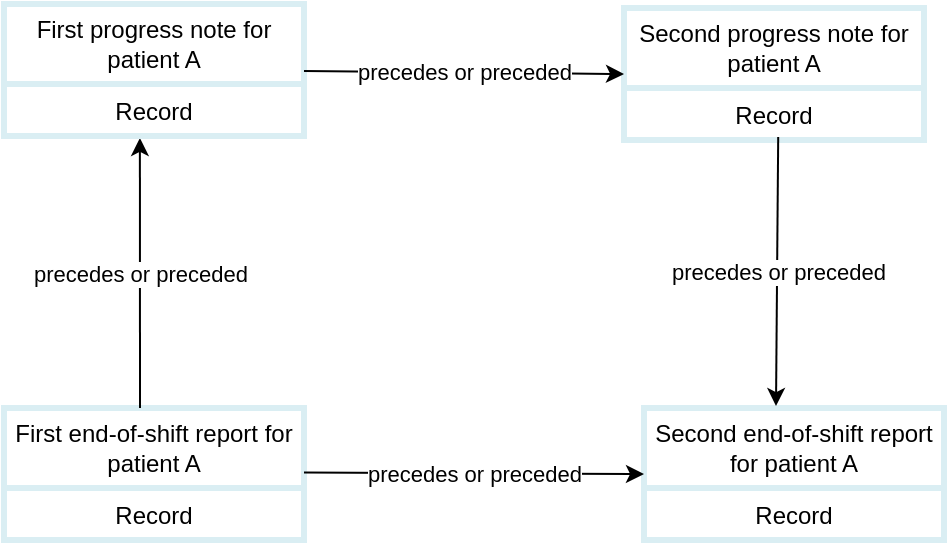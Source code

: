 <mxfile version="26.0.16">
  <diagram name="Page-1" id="3I6mRa5P5nZsIQNZ7VRq">
    <mxGraphModel dx="1033" dy="660" grid="1" gridSize="10" guides="1" tooltips="1" connect="1" arrows="1" fold="1" page="1" pageScale="1" pageWidth="4681" pageHeight="3300" math="0" shadow="0">
      <root>
        <mxCell id="0" />
        <mxCell id="1" parent="0" />
        <mxCell id="i-SSKv4laA4iEFBlzxF1-1" value="First end-of-shift report for patient A" style="swimlane;fontStyle=0;childLayout=stackLayout;horizontal=1;startSize=40;strokeColor=#DAEEF3;strokeWidth=3;fillColor=none;horizontalStack=0;resizeParent=1;resizeParentMax=0;resizeLast=0;collapsible=1;marginBottom=0;whiteSpace=wrap;html=1;labelPadding=0;" parent="1" vertex="1">
          <mxGeometry x="450" y="640" width="150" height="66" as="geometry" />
        </mxCell>
        <mxCell id="i-SSKv4laA4iEFBlzxF1-2" value="Record" style="text;strokeColor=#DAEEF3;strokeWidth=3;fillColor=none;align=center;verticalAlign=top;spacingLeft=4;spacingRight=4;overflow=hidden;rotatable=0;points=[[0,0.5],[1,0.5]];portConstraint=eastwest;whiteSpace=wrap;html=1;" parent="i-SSKv4laA4iEFBlzxF1-1" vertex="1">
          <mxGeometry y="40" width="150" height="26" as="geometry" />
        </mxCell>
        <mxCell id="i-SSKv4laA4iEFBlzxF1-3" value="" style="endArrow=classic;html=1;rounded=0;entryX=0.453;entryY=1.038;entryDx=0;entryDy=0;entryPerimeter=0;" parent="1" target="vCd1ojvnbuHwF5kZcieS-2" edge="1">
          <mxGeometry relative="1" as="geometry">
            <mxPoint x="518" y="640" as="sourcePoint" />
            <mxPoint x="710" y="476" as="targetPoint" />
          </mxGeometry>
        </mxCell>
        <mxCell id="i-SSKv4laA4iEFBlzxF1-4" value="precedes or preceded" style="edgeLabel;resizable=0;html=1;;align=center;verticalAlign=middle;" parent="i-SSKv4laA4iEFBlzxF1-3" connectable="0" vertex="1">
          <mxGeometry relative="1" as="geometry" />
        </mxCell>
        <mxCell id="urL7mEImCn63v73o6za4-2" value="Second end-of-shift report for patient A" style="swimlane;fontStyle=0;childLayout=stackLayout;horizontal=1;startSize=40;strokeColor=#DAEEF3;strokeWidth=3;fillColor=none;horizontalStack=0;resizeParent=1;resizeParentMax=0;resizeLast=0;collapsible=1;marginBottom=0;whiteSpace=wrap;html=1;labelPadding=0;" parent="1" vertex="1">
          <mxGeometry x="770" y="640" width="150" height="66" as="geometry" />
        </mxCell>
        <mxCell id="urL7mEImCn63v73o6za4-3" value="Record" style="text;strokeColor=#DAEEF3;strokeWidth=3;fillColor=none;align=center;verticalAlign=top;spacingLeft=4;spacingRight=4;overflow=hidden;rotatable=0;points=[[0,0.5],[1,0.5]];portConstraint=eastwest;whiteSpace=wrap;html=1;" parent="urL7mEImCn63v73o6za4-2" vertex="1">
          <mxGeometry y="40" width="150" height="26" as="geometry" />
        </mxCell>
        <mxCell id="vCd1ojvnbuHwF5kZcieS-1" value="First progress note for patient A" style="swimlane;fontStyle=0;childLayout=stackLayout;horizontal=1;startSize=40;strokeColor=#DAEEF3;strokeWidth=3;fillColor=none;horizontalStack=0;resizeParent=1;resizeParentMax=0;resizeLast=0;collapsible=1;marginBottom=0;whiteSpace=wrap;html=1;labelPadding=0;" parent="1" vertex="1">
          <mxGeometry x="450" y="438" width="150" height="66" as="geometry" />
        </mxCell>
        <mxCell id="vCd1ojvnbuHwF5kZcieS-2" value="Record" style="text;strokeColor=#DAEEF3;strokeWidth=3;fillColor=none;align=center;verticalAlign=top;spacingLeft=4;spacingRight=4;overflow=hidden;rotatable=0;points=[[0,0.5],[1,0.5]];portConstraint=eastwest;whiteSpace=wrap;html=1;" parent="vCd1ojvnbuHwF5kZcieS-1" vertex="1">
          <mxGeometry y="40" width="150" height="26" as="geometry" />
        </mxCell>
        <mxCell id="vCd1ojvnbuHwF5kZcieS-3" value="Second progress note for patient A" style="swimlane;fontStyle=0;childLayout=stackLayout;horizontal=1;startSize=40;strokeColor=#DAEEF3;strokeWidth=3;fillColor=none;horizontalStack=0;resizeParent=1;resizeParentMax=0;resizeLast=0;collapsible=1;marginBottom=0;whiteSpace=wrap;html=1;labelPadding=0;" parent="1" vertex="1">
          <mxGeometry x="760" y="440" width="150" height="66" as="geometry" />
        </mxCell>
        <mxCell id="vCd1ojvnbuHwF5kZcieS-4" value="Record" style="text;strokeColor=#DAEEF3;strokeWidth=3;fillColor=none;align=center;verticalAlign=top;spacingLeft=4;spacingRight=4;overflow=hidden;rotatable=0;points=[[0,0.5],[1,0.5]];portConstraint=eastwest;whiteSpace=wrap;html=1;" parent="vCd1ojvnbuHwF5kZcieS-3" vertex="1">
          <mxGeometry y="40" width="150" height="26" as="geometry" />
        </mxCell>
        <mxCell id="vCd1ojvnbuHwF5kZcieS-5" value="" style="endArrow=classic;html=1;rounded=0;entryX=0;entryY=0.5;entryDx=0;entryDy=0;exitX=1.005;exitY=0.56;exitDx=0;exitDy=0;exitPerimeter=0;" parent="1" target="vCd1ojvnbuHwF5kZcieS-3" edge="1">
          <mxGeometry relative="1" as="geometry">
            <mxPoint x="600" y="471.44" as="sourcePoint" />
            <mxPoint x="769" y="470.44" as="targetPoint" />
          </mxGeometry>
        </mxCell>
        <mxCell id="vCd1ojvnbuHwF5kZcieS-6" value="precedes or preceded" style="edgeLabel;resizable=0;html=1;;align=center;verticalAlign=middle;" parent="vCd1ojvnbuHwF5kZcieS-5" connectable="0" vertex="1">
          <mxGeometry relative="1" as="geometry" />
        </mxCell>
        <mxCell id="Iv___fcpS9W2TQFL9egJ-1" value="" style="endArrow=classic;html=1;rounded=0;entryX=0;entryY=0.5;entryDx=0;entryDy=0;exitX=1.005;exitY=0.56;exitDx=0;exitDy=0;exitPerimeter=0;" edge="1" parent="1" target="urL7mEImCn63v73o6za4-2">
          <mxGeometry relative="1" as="geometry">
            <mxPoint x="600" y="672.22" as="sourcePoint" />
            <mxPoint x="760" y="673.78" as="targetPoint" />
          </mxGeometry>
        </mxCell>
        <mxCell id="Iv___fcpS9W2TQFL9egJ-2" value="precedes or preceded" style="edgeLabel;resizable=0;html=1;;align=center;verticalAlign=middle;" connectable="0" vertex="1" parent="Iv___fcpS9W2TQFL9egJ-1">
          <mxGeometry relative="1" as="geometry" />
        </mxCell>
        <mxCell id="vCd1ojvnbuHwF5kZcieS-8" value="" style="endArrow=classic;html=1;rounded=0;entryX=0.44;entryY=-0.015;entryDx=0;entryDy=0;entryPerimeter=0;exitX=0.514;exitY=0.942;exitDx=0;exitDy=0;exitPerimeter=0;" parent="1" target="urL7mEImCn63v73o6za4-2" edge="1" source="vCd1ojvnbuHwF5kZcieS-4">
          <mxGeometry relative="1" as="geometry">
            <mxPoint x="1070" y="480.0" as="sourcePoint" />
            <mxPoint x="870" y="610" as="targetPoint" />
          </mxGeometry>
        </mxCell>
        <mxCell id="vCd1ojvnbuHwF5kZcieS-9" value="precedes or preceded" style="edgeLabel;resizable=0;html=1;;align=center;verticalAlign=middle;" parent="vCd1ojvnbuHwF5kZcieS-8" connectable="0" vertex="1">
          <mxGeometry relative="1" as="geometry" />
        </mxCell>
      </root>
    </mxGraphModel>
  </diagram>
</mxfile>
